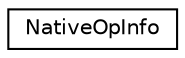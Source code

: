 digraph "Graphical Class Hierarchy"
{
  edge [fontname="Helvetica",fontsize="10",labelfontname="Helvetica",labelfontsize="10"];
  node [fontname="Helvetica",fontsize="10",shape=record];
  rankdir="LR";
  Node1 [label="NativeOpInfo",height=0.2,width=0.4,color="black", fillcolor="white", style="filled",URL="$structNativeOpInfo.html"];
}
